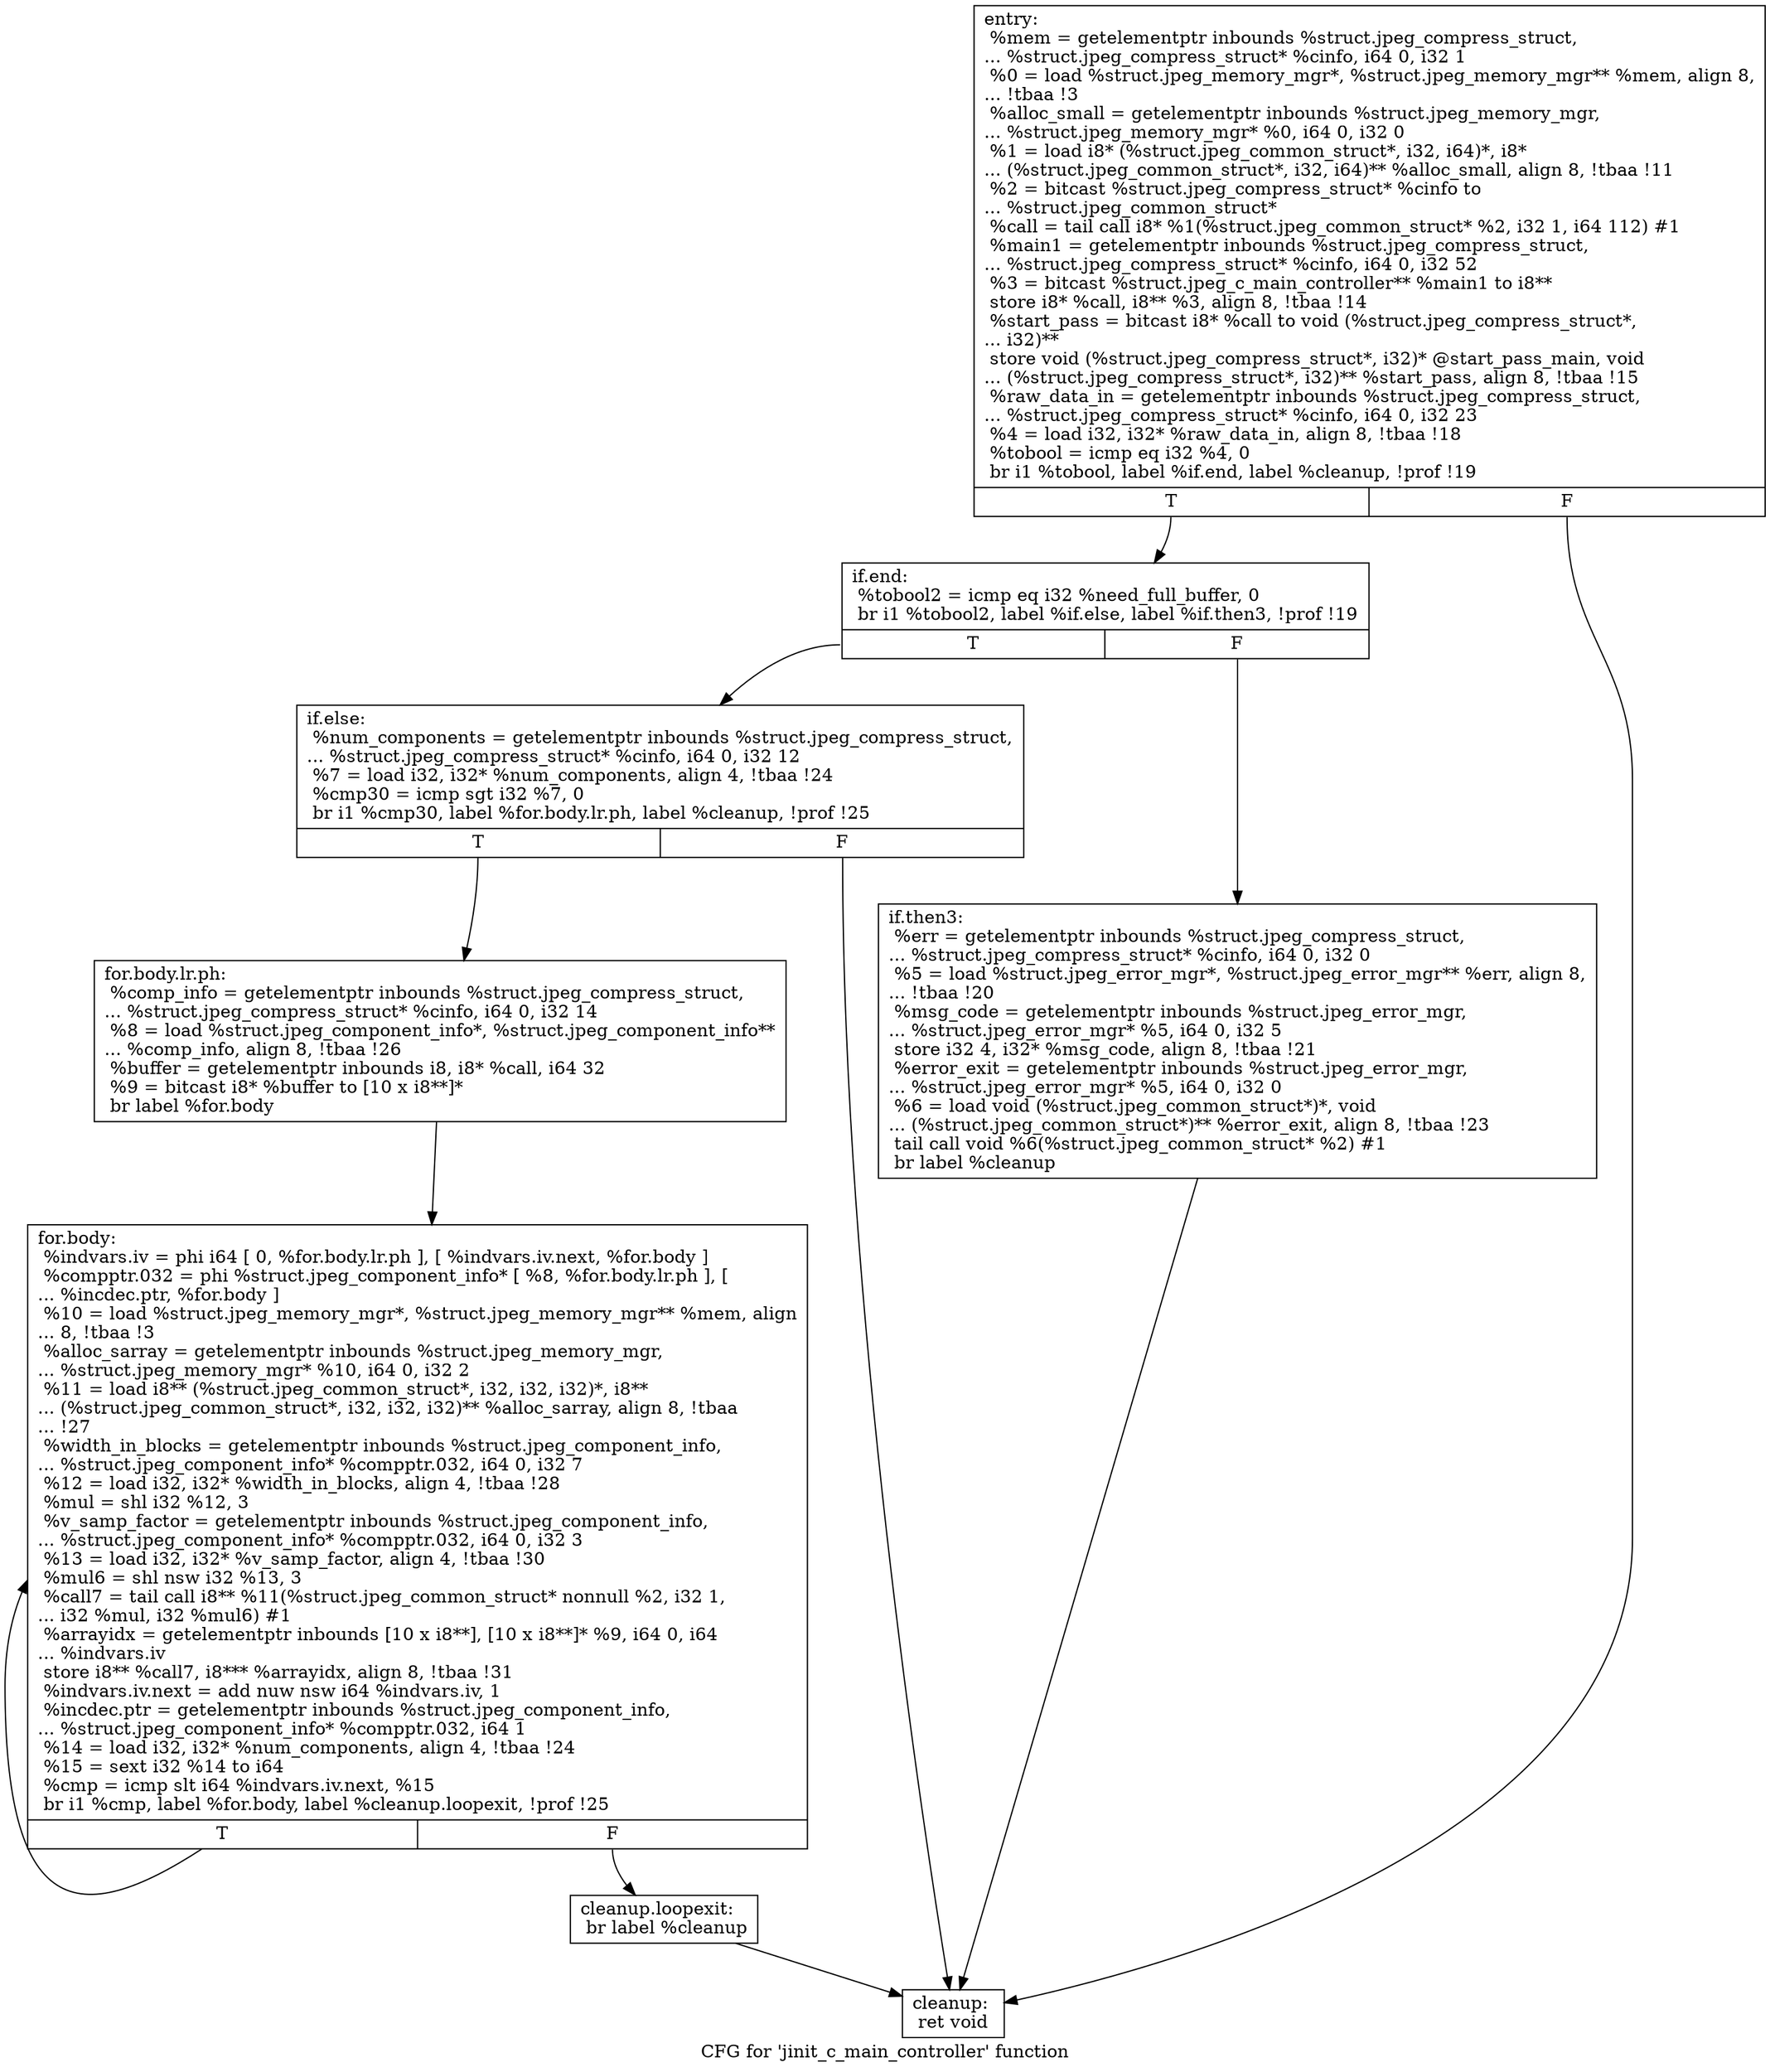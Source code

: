 digraph "CFG for 'jinit_c_main_controller' function" {
	label="CFG for 'jinit_c_main_controller' function";

	Node0x5107660 [shape=record,label="{entry:\l  %mem = getelementptr inbounds %struct.jpeg_compress_struct,\l... %struct.jpeg_compress_struct* %cinfo, i64 0, i32 1\l  %0 = load %struct.jpeg_memory_mgr*, %struct.jpeg_memory_mgr** %mem, align 8,\l... !tbaa !3\l  %alloc_small = getelementptr inbounds %struct.jpeg_memory_mgr,\l... %struct.jpeg_memory_mgr* %0, i64 0, i32 0\l  %1 = load i8* (%struct.jpeg_common_struct*, i32, i64)*, i8*\l... (%struct.jpeg_common_struct*, i32, i64)** %alloc_small, align 8, !tbaa !11\l  %2 = bitcast %struct.jpeg_compress_struct* %cinfo to\l... %struct.jpeg_common_struct*\l  %call = tail call i8* %1(%struct.jpeg_common_struct* %2, i32 1, i64 112) #1\l  %main1 = getelementptr inbounds %struct.jpeg_compress_struct,\l... %struct.jpeg_compress_struct* %cinfo, i64 0, i32 52\l  %3 = bitcast %struct.jpeg_c_main_controller** %main1 to i8**\l  store i8* %call, i8** %3, align 8, !tbaa !14\l  %start_pass = bitcast i8* %call to void (%struct.jpeg_compress_struct*,\l... i32)**\l  store void (%struct.jpeg_compress_struct*, i32)* @start_pass_main, void\l... (%struct.jpeg_compress_struct*, i32)** %start_pass, align 8, !tbaa !15\l  %raw_data_in = getelementptr inbounds %struct.jpeg_compress_struct,\l... %struct.jpeg_compress_struct* %cinfo, i64 0, i32 23\l  %4 = load i32, i32* %raw_data_in, align 8, !tbaa !18\l  %tobool = icmp eq i32 %4, 0\l  br i1 %tobool, label %if.end, label %cleanup, !prof !19\l|{<s0>T|<s1>F}}"];
	Node0x5107660:s0 -> Node0x5109e80;
	Node0x5107660:s1 -> Node0x5109f50;
	Node0x5109e80 [shape=record,label="{if.end:                                           \l  %tobool2 = icmp eq i32 %need_full_buffer, 0\l  br i1 %tobool2, label %if.else, label %if.then3, !prof !19\l|{<s0>T|<s1>F}}"];
	Node0x5109e80:s0 -> Node0x5103200;
	Node0x5109e80:s1 -> Node0x5103270;
	Node0x5103270 [shape=record,label="{if.then3:                                         \l  %err = getelementptr inbounds %struct.jpeg_compress_struct,\l... %struct.jpeg_compress_struct* %cinfo, i64 0, i32 0\l  %5 = load %struct.jpeg_error_mgr*, %struct.jpeg_error_mgr** %err, align 8,\l... !tbaa !20\l  %msg_code = getelementptr inbounds %struct.jpeg_error_mgr,\l... %struct.jpeg_error_mgr* %5, i64 0, i32 5\l  store i32 4, i32* %msg_code, align 8, !tbaa !21\l  %error_exit = getelementptr inbounds %struct.jpeg_error_mgr,\l... %struct.jpeg_error_mgr* %5, i64 0, i32 0\l  %6 = load void (%struct.jpeg_common_struct*)*, void\l... (%struct.jpeg_common_struct*)** %error_exit, align 8, !tbaa !23\l  tail call void %6(%struct.jpeg_common_struct* %2) #1\l  br label %cleanup\l}"];
	Node0x5103270 -> Node0x5109f50;
	Node0x5103200 [shape=record,label="{if.else:                                          \l  %num_components = getelementptr inbounds %struct.jpeg_compress_struct,\l... %struct.jpeg_compress_struct* %cinfo, i64 0, i32 12\l  %7 = load i32, i32* %num_components, align 4, !tbaa !24\l  %cmp30 = icmp sgt i32 %7, 0\l  br i1 %cmp30, label %for.body.lr.ph, label %cleanup, !prof !25\l|{<s0>T|<s1>F}}"];
	Node0x5103200:s0 -> Node0x510b690;
	Node0x5103200:s1 -> Node0x5109f50;
	Node0x510b690 [shape=record,label="{for.body.lr.ph:                                   \l  %comp_info = getelementptr inbounds %struct.jpeg_compress_struct,\l... %struct.jpeg_compress_struct* %cinfo, i64 0, i32 14\l  %8 = load %struct.jpeg_component_info*, %struct.jpeg_component_info**\l... %comp_info, align 8, !tbaa !26\l  %buffer = getelementptr inbounds i8, i8* %call, i64 32\l  %9 = bitcast i8* %buffer to [10 x i8**]*\l  br label %for.body\l}"];
	Node0x510b690 -> Node0x5109d90;
	Node0x5109d90 [shape=record,label="{for.body:                                         \l  %indvars.iv = phi i64 [ 0, %for.body.lr.ph ], [ %indvars.iv.next, %for.body ]\l  %compptr.032 = phi %struct.jpeg_component_info* [ %8, %for.body.lr.ph ], [\l... %incdec.ptr, %for.body ]\l  %10 = load %struct.jpeg_memory_mgr*, %struct.jpeg_memory_mgr** %mem, align\l... 8, !tbaa !3\l  %alloc_sarray = getelementptr inbounds %struct.jpeg_memory_mgr,\l... %struct.jpeg_memory_mgr* %10, i64 0, i32 2\l  %11 = load i8** (%struct.jpeg_common_struct*, i32, i32, i32)*, i8**\l... (%struct.jpeg_common_struct*, i32, i32, i32)** %alloc_sarray, align 8, !tbaa\l... !27\l  %width_in_blocks = getelementptr inbounds %struct.jpeg_component_info,\l... %struct.jpeg_component_info* %compptr.032, i64 0, i32 7\l  %12 = load i32, i32* %width_in_blocks, align 4, !tbaa !28\l  %mul = shl i32 %12, 3\l  %v_samp_factor = getelementptr inbounds %struct.jpeg_component_info,\l... %struct.jpeg_component_info* %compptr.032, i64 0, i32 3\l  %13 = load i32, i32* %v_samp_factor, align 4, !tbaa !30\l  %mul6 = shl nsw i32 %13, 3\l  %call7 = tail call i8** %11(%struct.jpeg_common_struct* nonnull %2, i32 1,\l... i32 %mul, i32 %mul6) #1\l  %arrayidx = getelementptr inbounds [10 x i8**], [10 x i8**]* %9, i64 0, i64\l... %indvars.iv\l  store i8** %call7, i8*** %arrayidx, align 8, !tbaa !31\l  %indvars.iv.next = add nuw nsw i64 %indvars.iv, 1\l  %incdec.ptr = getelementptr inbounds %struct.jpeg_component_info,\l... %struct.jpeg_component_info* %compptr.032, i64 1\l  %14 = load i32, i32* %num_components, align 4, !tbaa !24\l  %15 = sext i32 %14 to i64\l  %cmp = icmp slt i64 %indvars.iv.next, %15\l  br i1 %cmp, label %for.body, label %cleanup.loopexit, !prof !25\l|{<s0>T|<s1>F}}"];
	Node0x5109d90:s0 -> Node0x5109d90;
	Node0x5109d90:s1 -> Node0x510de80;
	Node0x510de80 [shape=record,label="{cleanup.loopexit:                                 \l  br label %cleanup\l}"];
	Node0x510de80 -> Node0x5109f50;
	Node0x5109f50 [shape=record,label="{cleanup:                                          \l  ret void\l}"];
}
